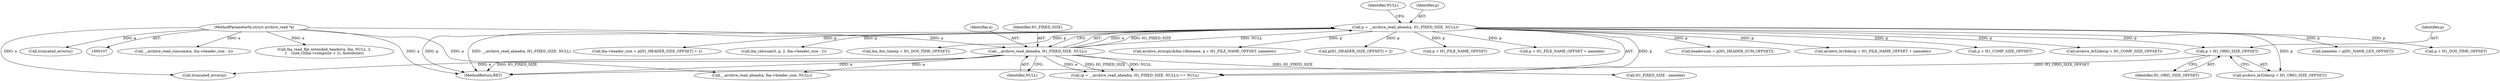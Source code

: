 digraph "0_libarchive_98dcbbf0bf4854bf987557e55e55fff7abbf3ea9@pointer" {
"1000162" [label="(Call,p + H1_ORIG_SIZE_OFFSET)"];
"1000125" [label="(Call,p = __archive_read_ahead(a, H1_FIXED_SIZE, NULL))"];
"1000127" [label="(Call,__archive_read_ahead(a, H1_FIXED_SIZE, NULL))"];
"1000108" [label="(MethodParameterIn,struct archive_read *a)"];
"1000244" [label="(Call,archive_le16dec(p + H1_FILE_NAME_OFFSET + namelen))"];
"1000154" [label="(Call,p + H1_COMP_SIZE_OFFSET)"];
"1000162" [label="(Call,p + H1_ORIG_SIZE_OFFSET)"];
"1000153" [label="(Call,archive_le32dec(p + H1_COMP_SIZE_OFFSET))"];
"1000108" [label="(MethodParameterIn,struct archive_read *a)"];
"1000163" [label="(Identifier,p)"];
"1000173" [label="(Call,namelen = p[H1_NAME_LEN_OFFSET])"];
"1000186" [label="(Call,H1_FIXED_SIZE - namelen)"];
"1000170" [label="(Call,p + H1_DOS_TIME_OFFSET)"];
"1000161" [label="(Call,archive_le32dec(p + H1_ORIG_SIZE_OFFSET))"];
"1000135" [label="(Call,lha->header_size = p[H1_HEADER_SIZE_OFFSET] + 2)"];
"1000129" [label="(Identifier,H1_FIXED_SIZE)"];
"1000266" [label="(Call,__archive_read_consume(a, lha->header_size - 2))"];
"1000164" [label="(Identifier,H1_ORIG_SIZE_OFFSET)"];
"1000257" [label="(Call,lha_calcsum(0, p, 2, lha->header_size - 2))"];
"1000169" [label="(Call,lha_dos_time(p + H1_DOS_TIME_OFFSET))"];
"1000275" [label="(Call,lha_read_file_extended_header(a, lha, NULL, 2,\n\t    (size_t)(lha->compsize + 2), &extdsize))"];
"1000131" [label="(Identifier,NULL)"];
"1000133" [label="(Call,truncated_error(a))"];
"1000202" [label="(Call,__archive_read_ahead(a, lha->header_size, NULL))"];
"1000342" [label="(MethodReturn,RET)"];
"1000128" [label="(Identifier,a)"];
"1000126" [label="(Identifier,p)"];
"1000125" [label="(Call,p = __archive_read_ahead(a, H1_FIXED_SIZE, NULL))"];
"1000231" [label="(Call,archive_strncpy(&lha->filename, p + H1_FILE_NAME_OFFSET, namelen))"];
"1000139" [label="(Call,p[H1_HEADER_SIZE_OFFSET] + 2)"];
"1000210" [label="(Call,truncated_error(a))"];
"1000127" [label="(Call,__archive_read_ahead(a, H1_FIXED_SIZE, NULL))"];
"1000236" [label="(Call,p + H1_FILE_NAME_OFFSET)"];
"1000130" [label="(Identifier,NULL)"];
"1000245" [label="(Call,p + H1_FILE_NAME_OFFSET + namelen)"];
"1000124" [label="(Call,(p = __archive_read_ahead(a, H1_FIXED_SIZE, NULL)) == NULL)"];
"1000144" [label="(Call,headersum = p[H1_HEADER_SUM_OFFSET])"];
"1000162" -> "1000161"  [label="AST: "];
"1000162" -> "1000164"  [label="CFG: "];
"1000163" -> "1000162"  [label="AST: "];
"1000164" -> "1000162"  [label="AST: "];
"1000161" -> "1000162"  [label="CFG: "];
"1000162" -> "1000342"  [label="DDG: H1_ORIG_SIZE_OFFSET"];
"1000125" -> "1000162"  [label="DDG: p"];
"1000125" -> "1000124"  [label="AST: "];
"1000125" -> "1000127"  [label="CFG: "];
"1000126" -> "1000125"  [label="AST: "];
"1000127" -> "1000125"  [label="AST: "];
"1000131" -> "1000125"  [label="CFG: "];
"1000125" -> "1000342"  [label="DDG: p"];
"1000125" -> "1000342"  [label="DDG: __archive_read_ahead(a, H1_FIXED_SIZE, NULL)"];
"1000125" -> "1000124"  [label="DDG: p"];
"1000127" -> "1000125"  [label="DDG: a"];
"1000127" -> "1000125"  [label="DDG: H1_FIXED_SIZE"];
"1000127" -> "1000125"  [label="DDG: NULL"];
"1000125" -> "1000135"  [label="DDG: p"];
"1000125" -> "1000139"  [label="DDG: p"];
"1000125" -> "1000144"  [label="DDG: p"];
"1000125" -> "1000153"  [label="DDG: p"];
"1000125" -> "1000154"  [label="DDG: p"];
"1000125" -> "1000161"  [label="DDG: p"];
"1000125" -> "1000169"  [label="DDG: p"];
"1000125" -> "1000170"  [label="DDG: p"];
"1000125" -> "1000173"  [label="DDG: p"];
"1000125" -> "1000231"  [label="DDG: p"];
"1000125" -> "1000236"  [label="DDG: p"];
"1000125" -> "1000244"  [label="DDG: p"];
"1000125" -> "1000245"  [label="DDG: p"];
"1000125" -> "1000257"  [label="DDG: p"];
"1000127" -> "1000130"  [label="CFG: "];
"1000128" -> "1000127"  [label="AST: "];
"1000129" -> "1000127"  [label="AST: "];
"1000130" -> "1000127"  [label="AST: "];
"1000127" -> "1000342"  [label="DDG: H1_FIXED_SIZE"];
"1000127" -> "1000342"  [label="DDG: a"];
"1000127" -> "1000124"  [label="DDG: a"];
"1000127" -> "1000124"  [label="DDG: H1_FIXED_SIZE"];
"1000127" -> "1000124"  [label="DDG: NULL"];
"1000108" -> "1000127"  [label="DDG: a"];
"1000127" -> "1000133"  [label="DDG: a"];
"1000127" -> "1000186"  [label="DDG: H1_FIXED_SIZE"];
"1000127" -> "1000202"  [label="DDG: a"];
"1000108" -> "1000107"  [label="AST: "];
"1000108" -> "1000342"  [label="DDG: a"];
"1000108" -> "1000133"  [label="DDG: a"];
"1000108" -> "1000202"  [label="DDG: a"];
"1000108" -> "1000210"  [label="DDG: a"];
"1000108" -> "1000266"  [label="DDG: a"];
"1000108" -> "1000275"  [label="DDG: a"];
}
